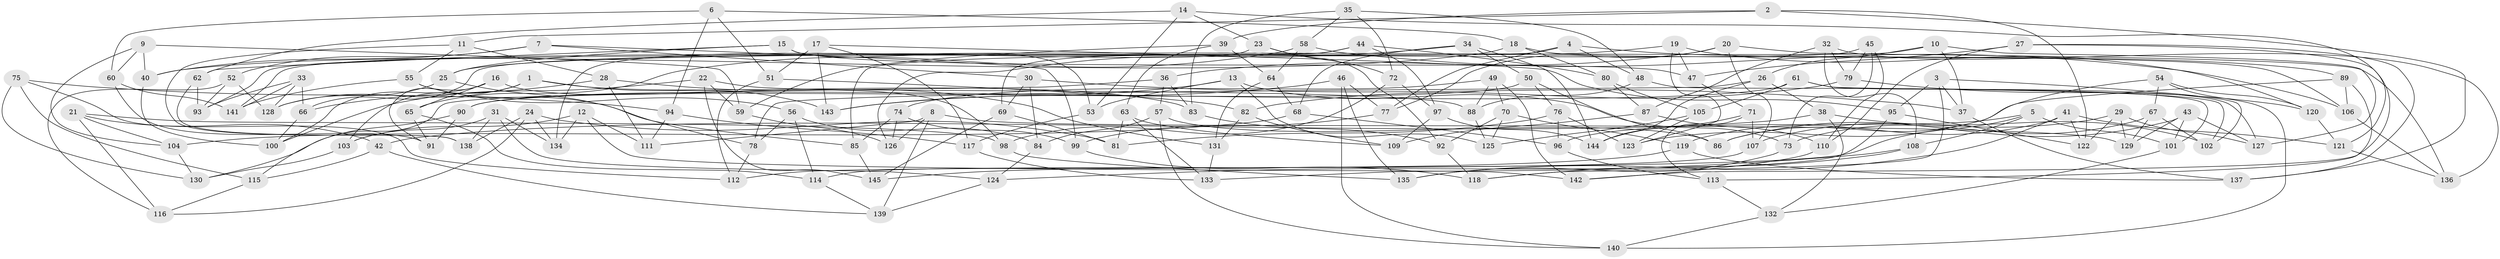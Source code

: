// Generated by graph-tools (version 1.1) at 2025/26/03/09/25 03:26:57]
// undirected, 145 vertices, 290 edges
graph export_dot {
graph [start="1"]
  node [color=gray90,style=filled];
  1;
  2;
  3;
  4;
  5;
  6;
  7;
  8;
  9;
  10;
  11;
  12;
  13;
  14;
  15;
  16;
  17;
  18;
  19;
  20;
  21;
  22;
  23;
  24;
  25;
  26;
  27;
  28;
  29;
  30;
  31;
  32;
  33;
  34;
  35;
  36;
  37;
  38;
  39;
  40;
  41;
  42;
  43;
  44;
  45;
  46;
  47;
  48;
  49;
  50;
  51;
  52;
  53;
  54;
  55;
  56;
  57;
  58;
  59;
  60;
  61;
  62;
  63;
  64;
  65;
  66;
  67;
  68;
  69;
  70;
  71;
  72;
  73;
  74;
  75;
  76;
  77;
  78;
  79;
  80;
  81;
  82;
  83;
  84;
  85;
  86;
  87;
  88;
  89;
  90;
  91;
  92;
  93;
  94;
  95;
  96;
  97;
  98;
  99;
  100;
  101;
  102;
  103;
  104;
  105;
  106;
  107;
  108;
  109;
  110;
  111;
  112;
  113;
  114;
  115;
  116;
  117;
  118;
  119;
  120;
  121;
  122;
  123;
  124;
  125;
  126;
  127;
  128;
  129;
  130;
  131;
  132;
  133;
  134;
  135;
  136;
  137;
  138;
  139;
  140;
  141;
  142;
  143;
  144;
  145;
  1 -- 143;
  1 -- 83;
  1 -- 103;
  1 -- 128;
  2 -- 39;
  2 -- 137;
  2 -- 11;
  2 -- 122;
  3 -- 118;
  3 -- 102;
  3 -- 95;
  3 -- 37;
  4 -- 48;
  4 -- 89;
  4 -- 77;
  4 -- 93;
  5 -- 108;
  5 -- 101;
  5 -- 96;
  5 -- 112;
  6 -- 94;
  6 -- 18;
  6 -- 51;
  6 -- 60;
  7 -- 99;
  7 -- 52;
  7 -- 30;
  7 -- 40;
  8 -- 139;
  8 -- 111;
  8 -- 129;
  8 -- 126;
  9 -- 104;
  9 -- 60;
  9 -- 40;
  9 -- 59;
  10 -- 26;
  10 -- 127;
  10 -- 37;
  10 -- 66;
  11 -- 138;
  11 -- 28;
  11 -- 55;
  12 -- 111;
  12 -- 134;
  12 -- 103;
  12 -- 142;
  13 -- 53;
  13 -- 73;
  13 -- 143;
  13 -- 125;
  14 -- 53;
  14 -- 121;
  14 -- 62;
  14 -- 23;
  15 -- 25;
  15 -- 62;
  15 -- 53;
  15 -- 47;
  16 -- 98;
  16 -- 91;
  16 -- 100;
  16 -- 65;
  17 -- 51;
  17 -- 95;
  17 -- 143;
  17 -- 117;
  18 -- 80;
  18 -- 40;
  18 -- 106;
  19 -- 123;
  19 -- 47;
  19 -- 25;
  19 -- 120;
  20 -- 77;
  20 -- 36;
  20 -- 107;
  20 -- 136;
  21 -- 104;
  21 -- 116;
  21 -- 42;
  21 -- 98;
  22 -- 100;
  22 -- 59;
  22 -- 145;
  22 -- 88;
  23 -- 134;
  23 -- 72;
  23 -- 92;
  24 -- 116;
  24 -- 138;
  24 -- 81;
  24 -- 134;
  25 -- 128;
  25 -- 78;
  26 -- 144;
  26 -- 78;
  26 -- 38;
  27 -- 110;
  27 -- 142;
  27 -- 137;
  27 -- 47;
  28 -- 66;
  28 -- 111;
  28 -- 131;
  29 -- 122;
  29 -- 129;
  29 -- 107;
  29 -- 127;
  30 -- 69;
  30 -- 84;
  30 -- 37;
  31 -- 134;
  31 -- 124;
  31 -- 138;
  31 -- 103;
  32 -- 136;
  32 -- 79;
  32 -- 87;
  32 -- 108;
  33 -- 66;
  33 -- 141;
  33 -- 93;
  33 -- 128;
  34 -- 68;
  34 -- 50;
  34 -- 144;
  34 -- 126;
  35 -- 72;
  35 -- 48;
  35 -- 58;
  35 -- 83;
  36 -- 83;
  36 -- 57;
  36 -- 115;
  37 -- 137;
  38 -- 132;
  38 -- 102;
  38 -- 42;
  39 -- 59;
  39 -- 63;
  39 -- 64;
  40 -- 100;
  41 -- 122;
  41 -- 121;
  41 -- 119;
  41 -- 135;
  42 -- 139;
  42 -- 115;
  43 -- 86;
  43 -- 129;
  43 -- 127;
  43 -- 101;
  44 -- 85;
  44 -- 80;
  44 -- 69;
  44 -- 97;
  45 -- 141;
  45 -- 73;
  45 -- 110;
  45 -- 79;
  46 -- 77;
  46 -- 143;
  46 -- 135;
  46 -- 140;
  47 -- 71;
  48 -- 101;
  48 -- 88;
  49 -- 70;
  49 -- 142;
  49 -- 74;
  49 -- 88;
  50 -- 76;
  50 -- 86;
  50 -- 90;
  51 -- 82;
  51 -- 112;
  52 -- 128;
  52 -- 93;
  52 -- 116;
  53 -- 117;
  54 -- 140;
  54 -- 67;
  54 -- 120;
  54 -- 86;
  55 -- 56;
  55 -- 85;
  55 -- 141;
  56 -- 84;
  56 -- 78;
  56 -- 114;
  57 -- 84;
  57 -- 140;
  57 -- 86;
  58 -- 64;
  58 -- 106;
  58 -- 65;
  59 -- 126;
  60 -- 91;
  60 -- 141;
  61 -- 127;
  61 -- 90;
  61 -- 105;
  61 -- 102;
  62 -- 93;
  62 -- 138;
  63 -- 109;
  63 -- 133;
  63 -- 81;
  64 -- 131;
  64 -- 68;
  65 -- 91;
  65 -- 114;
  66 -- 100;
  67 -- 129;
  67 -- 102;
  67 -- 73;
  68 -- 104;
  68 -- 96;
  69 -- 81;
  69 -- 145;
  70 -- 125;
  70 -- 119;
  70 -- 92;
  71 -- 107;
  71 -- 144;
  71 -- 113;
  72 -- 98;
  72 -- 97;
  73 -- 135;
  74 -- 85;
  74 -- 126;
  74 -- 99;
  75 -- 94;
  75 -- 130;
  75 -- 112;
  75 -- 115;
  76 -- 123;
  76 -- 81;
  76 -- 96;
  77 -- 99;
  78 -- 112;
  79 -- 82;
  79 -- 120;
  80 -- 105;
  80 -- 87;
  82 -- 109;
  82 -- 131;
  83 -- 92;
  84 -- 124;
  85 -- 145;
  87 -- 110;
  87 -- 109;
  88 -- 125;
  89 -- 123;
  89 -- 113;
  89 -- 106;
  90 -- 130;
  90 -- 91;
  92 -- 118;
  94 -- 111;
  94 -- 117;
  95 -- 133;
  95 -- 122;
  96 -- 113;
  97 -- 144;
  97 -- 109;
  98 -- 135;
  99 -- 118;
  101 -- 132;
  103 -- 130;
  104 -- 130;
  105 -- 123;
  105 -- 125;
  106 -- 136;
  107 -- 114;
  108 -- 118;
  108 -- 124;
  110 -- 142;
  113 -- 132;
  114 -- 139;
  115 -- 116;
  117 -- 133;
  119 -- 145;
  119 -- 137;
  120 -- 121;
  121 -- 136;
  124 -- 139;
  131 -- 133;
  132 -- 140;
}
